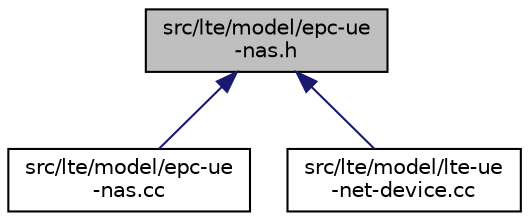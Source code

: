 digraph "src/lte/model/epc-ue-nas.h"
{
 // LATEX_PDF_SIZE
  edge [fontname="Helvetica",fontsize="10",labelfontname="Helvetica",labelfontsize="10"];
  node [fontname="Helvetica",fontsize="10",shape=record];
  Node1 [label="src/lte/model/epc-ue\l-nas.h",height=0.2,width=0.4,color="black", fillcolor="grey75", style="filled", fontcolor="black",tooltip=" "];
  Node1 -> Node2 [dir="back",color="midnightblue",fontsize="10",style="solid",fontname="Helvetica"];
  Node2 [label="src/lte/model/epc-ue\l-nas.cc",height=0.2,width=0.4,color="black", fillcolor="white", style="filled",URL="$epc-ue-nas_8cc.html",tooltip=" "];
  Node1 -> Node3 [dir="back",color="midnightblue",fontsize="10",style="solid",fontname="Helvetica"];
  Node3 [label="src/lte/model/lte-ue\l-net-device.cc",height=0.2,width=0.4,color="black", fillcolor="white", style="filled",URL="$lte-ue-net-device_8cc.html",tooltip=" "];
}
